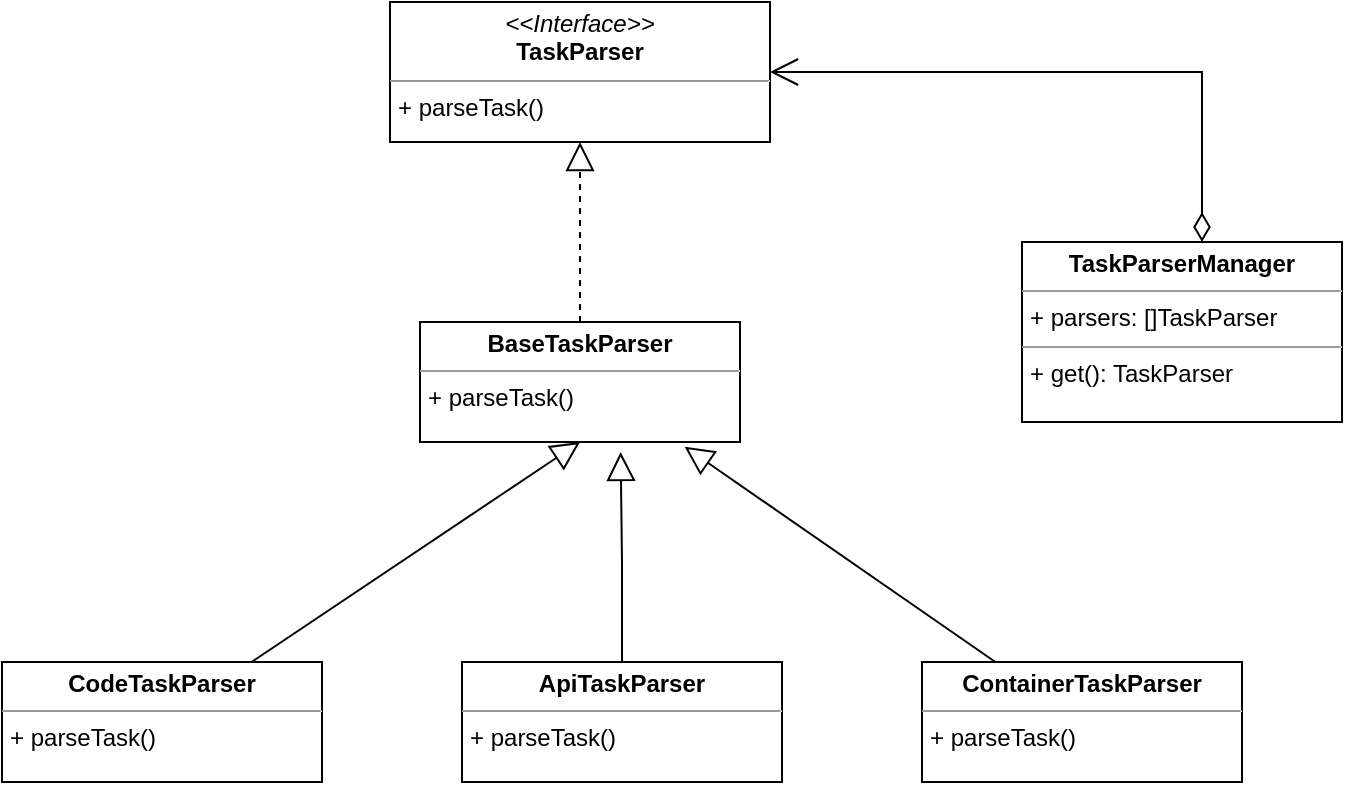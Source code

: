 <mxfile version="21.6.2" type="github">
  <diagram name="第 1 页" id="pL6o1hPsilaNsxKVQC7H">
    <mxGraphModel dx="1272" dy="607" grid="1" gridSize="10" guides="1" tooltips="1" connect="1" arrows="1" fold="1" page="1" pageScale="1" pageWidth="827" pageHeight="1169" math="0" shadow="0">
      <root>
        <mxCell id="0" />
        <mxCell id="1" parent="0" />
        <mxCell id="iDp6G9RWL84dcUS8WuOu-1" value="&lt;p style=&quot;margin:0px;margin-top:4px;text-align:center;&quot;&gt;&lt;i&gt;&amp;lt;&amp;lt;Interface&amp;gt;&amp;gt;&lt;/i&gt;&lt;br&gt;&lt;b&gt;TaskParser&lt;/b&gt;&lt;/p&gt;&lt;hr size=&quot;1&quot;&gt;&lt;p style=&quot;margin:0px;margin-left:4px;&quot;&gt;+ parseTask()&lt;br&gt;&lt;/p&gt;&lt;p style=&quot;margin:0px;margin-left:4px;&quot;&gt;&lt;br&gt;&lt;/p&gt;" style="verticalAlign=top;align=left;overflow=fill;fontSize=12;fontFamily=Helvetica;html=1;whiteSpace=wrap;" vertex="1" parent="1">
          <mxGeometry x="224" y="50" width="190" height="70" as="geometry" />
        </mxCell>
        <mxCell id="iDp6G9RWL84dcUS8WuOu-22" style="rounded=0;orthogonalLoop=1;jettySize=auto;html=1;entryX=1;entryY=0.5;entryDx=0;entryDy=0;edgeStyle=orthogonalEdgeStyle;endArrow=open;endFill=0;startArrow=diamondThin;startFill=0;endSize=12;startSize=12;" edge="1" parent="1" source="iDp6G9RWL84dcUS8WuOu-4" target="iDp6G9RWL84dcUS8WuOu-1">
          <mxGeometry relative="1" as="geometry">
            <mxPoint x="590" y="60" as="targetPoint" />
            <Array as="points">
              <mxPoint x="630" y="85" />
            </Array>
          </mxGeometry>
        </mxCell>
        <mxCell id="iDp6G9RWL84dcUS8WuOu-4" value="&lt;p style=&quot;margin:0px;margin-top:4px;text-align:center;&quot;&gt;&lt;b&gt;TaskParserManager&lt;/b&gt;&lt;/p&gt;&lt;hr size=&quot;1&quot;&gt;&lt;p style=&quot;margin:0px;margin-left:4px;&quot;&gt;+ parsers: []TaskParser&lt;/p&gt;&lt;hr size=&quot;1&quot;&gt;&lt;p style=&quot;margin:0px;margin-left:4px;&quot;&gt;+ get(): TaskParser&lt;/p&gt;" style="verticalAlign=top;align=left;overflow=fill;fontSize=12;fontFamily=Helvetica;html=1;whiteSpace=wrap;" vertex="1" parent="1">
          <mxGeometry x="540" y="170" width="160" height="90" as="geometry" />
        </mxCell>
        <mxCell id="iDp6G9RWL84dcUS8WuOu-17" style="edgeStyle=orthogonalEdgeStyle;rounded=0;orthogonalLoop=1;jettySize=auto;html=1;entryX=0.5;entryY=1;entryDx=0;entryDy=0;dashed=1;endArrow=block;endFill=0;endSize=12;" edge="1" parent="1" source="iDp6G9RWL84dcUS8WuOu-6" target="iDp6G9RWL84dcUS8WuOu-1">
          <mxGeometry relative="1" as="geometry" />
        </mxCell>
        <mxCell id="iDp6G9RWL84dcUS8WuOu-6" value="&lt;p style=&quot;margin:0px;margin-top:4px;text-align:center;&quot;&gt;&lt;b&gt;BaseTaskParser&lt;/b&gt;&lt;/p&gt;&lt;hr size=&quot;1&quot;&gt;&lt;p style=&quot;margin:0px;margin-left:4px;&quot;&gt;+ parseTask()&lt;/p&gt;" style="verticalAlign=top;align=left;overflow=fill;fontSize=12;fontFamily=Helvetica;html=1;whiteSpace=wrap;" vertex="1" parent="1">
          <mxGeometry x="239" y="210" width="160" height="60" as="geometry" />
        </mxCell>
        <mxCell id="iDp6G9RWL84dcUS8WuOu-18" style="rounded=0;orthogonalLoop=1;jettySize=auto;html=1;entryX=0.5;entryY=1;entryDx=0;entryDy=0;endArrow=block;endFill=0;endSize=12;" edge="1" parent="1" source="iDp6G9RWL84dcUS8WuOu-10" target="iDp6G9RWL84dcUS8WuOu-6">
          <mxGeometry relative="1" as="geometry" />
        </mxCell>
        <mxCell id="iDp6G9RWL84dcUS8WuOu-10" value="&lt;p style=&quot;margin:0px;margin-top:4px;text-align:center;&quot;&gt;&lt;b&gt;CodeTaskParser&lt;/b&gt;&lt;/p&gt;&lt;hr size=&quot;1&quot;&gt;&lt;p style=&quot;margin:0px;margin-left:4px;&quot;&gt;+ parseTask()&lt;/p&gt;" style="verticalAlign=top;align=left;overflow=fill;fontSize=12;fontFamily=Helvetica;html=1;whiteSpace=wrap;" vertex="1" parent="1">
          <mxGeometry x="30" y="380" width="160" height="60" as="geometry" />
        </mxCell>
        <mxCell id="iDp6G9RWL84dcUS8WuOu-19" style="edgeStyle=orthogonalEdgeStyle;rounded=0;orthogonalLoop=1;jettySize=auto;html=1;entryX=0.627;entryY=1.083;entryDx=0;entryDy=0;entryPerimeter=0;endArrow=block;endFill=0;endSize=12;" edge="1" parent="1" source="iDp6G9RWL84dcUS8WuOu-15" target="iDp6G9RWL84dcUS8WuOu-6">
          <mxGeometry relative="1" as="geometry" />
        </mxCell>
        <mxCell id="iDp6G9RWL84dcUS8WuOu-15" value="&lt;p style=&quot;margin:0px;margin-top:4px;text-align:center;&quot;&gt;&lt;b&gt;ApiTaskParser&lt;/b&gt;&lt;/p&gt;&lt;hr size=&quot;1&quot;&gt;&lt;p style=&quot;margin:0px;margin-left:4px;&quot;&gt;+ parseTask()&lt;/p&gt;" style="verticalAlign=top;align=left;overflow=fill;fontSize=12;fontFamily=Helvetica;html=1;whiteSpace=wrap;" vertex="1" parent="1">
          <mxGeometry x="260" y="380" width="160" height="60" as="geometry" />
        </mxCell>
        <mxCell id="iDp6G9RWL84dcUS8WuOu-20" style="rounded=0;orthogonalLoop=1;jettySize=auto;html=1;entryX=0.827;entryY=1.039;entryDx=0;entryDy=0;entryPerimeter=0;endArrow=block;endFill=0;endSize=12;" edge="1" parent="1" source="iDp6G9RWL84dcUS8WuOu-16" target="iDp6G9RWL84dcUS8WuOu-6">
          <mxGeometry relative="1" as="geometry" />
        </mxCell>
        <mxCell id="iDp6G9RWL84dcUS8WuOu-16" value="&lt;p style=&quot;margin:0px;margin-top:4px;text-align:center;&quot;&gt;&lt;b&gt;ContainerTaskParser&lt;/b&gt;&lt;/p&gt;&lt;hr size=&quot;1&quot;&gt;&lt;p style=&quot;margin:0px;margin-left:4px;&quot;&gt;+ parseTask()&lt;/p&gt;" style="verticalAlign=top;align=left;overflow=fill;fontSize=12;fontFamily=Helvetica;html=1;whiteSpace=wrap;" vertex="1" parent="1">
          <mxGeometry x="490" y="380" width="160" height="60" as="geometry" />
        </mxCell>
      </root>
    </mxGraphModel>
  </diagram>
</mxfile>
